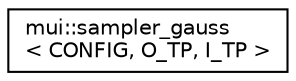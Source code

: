 digraph "Graphical Class Hierarchy"
{
 // LATEX_PDF_SIZE
  edge [fontname="Helvetica",fontsize="10",labelfontname="Helvetica",labelfontsize="10"];
  node [fontname="Helvetica",fontsize="10",shape=record];
  rankdir="LR";
  Node0 [label="mui::sampler_gauss\l\< CONFIG, O_TP, I_TP \>",height=0.2,width=0.4,color="black", fillcolor="white", style="filled",URL="$classmui_1_1sampler__gauss.html",tooltip=" "];
}
